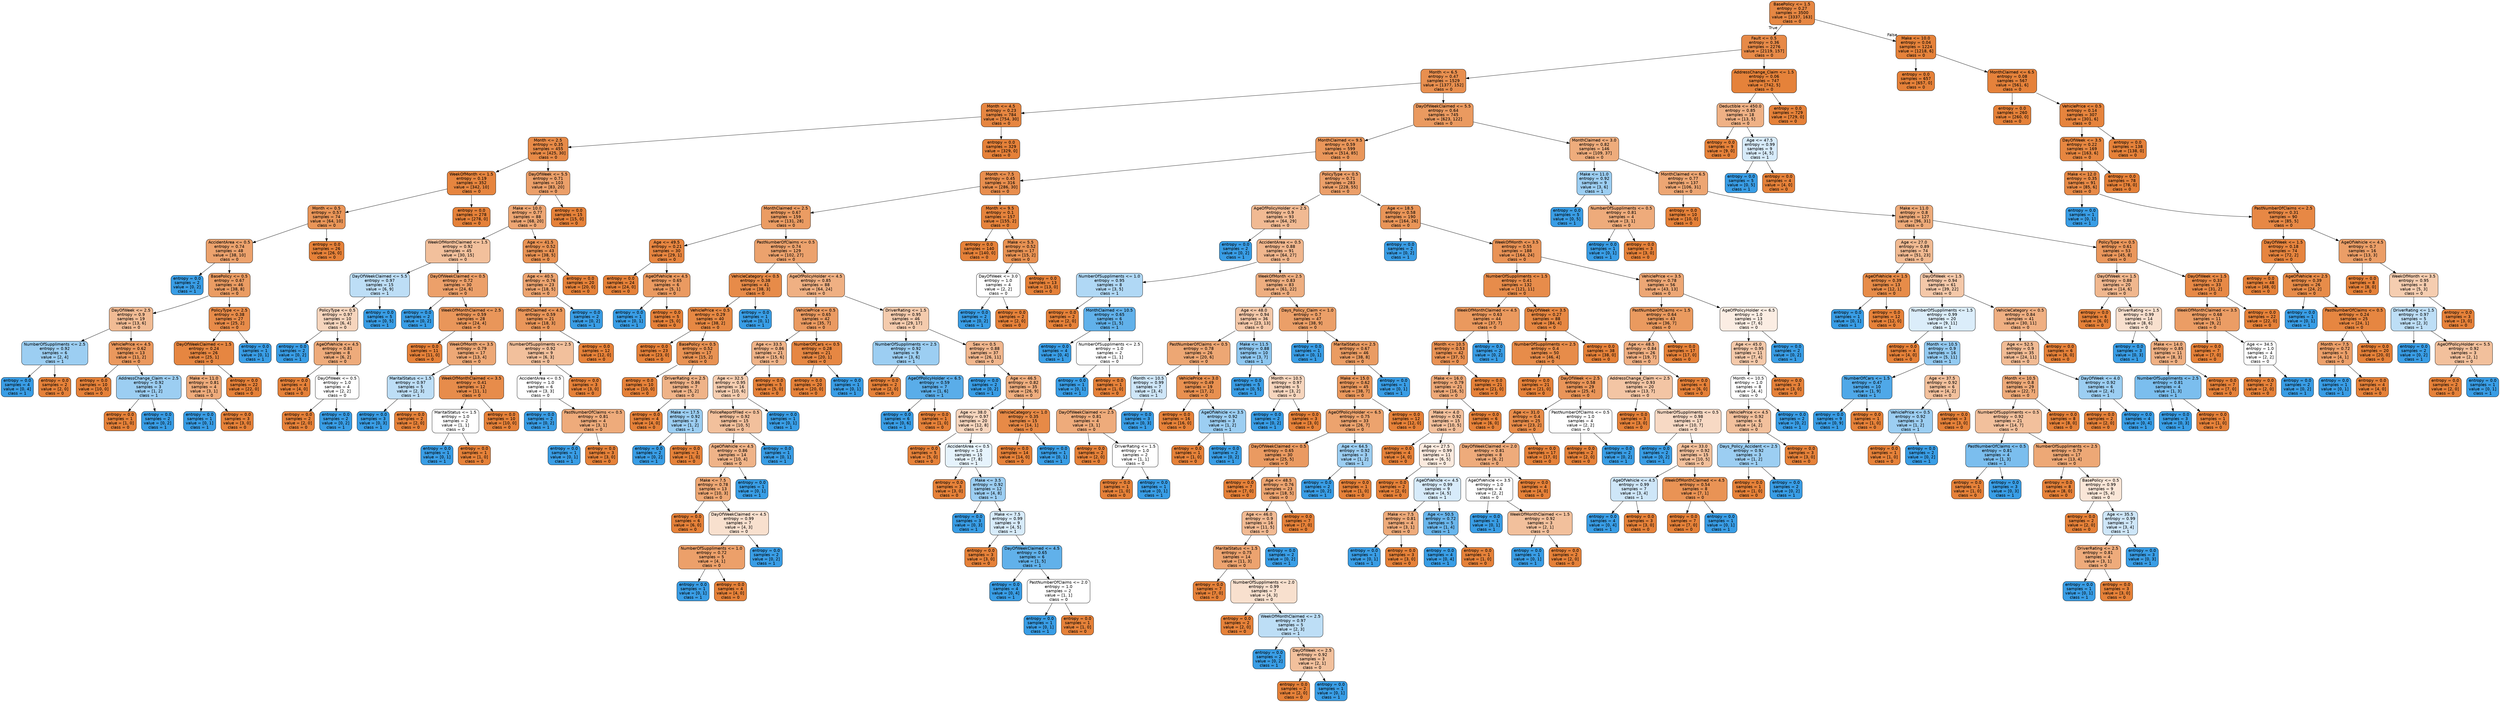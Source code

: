 digraph Tree {
node [shape=box, style="filled, rounded", color="black", fontname=helvetica] ;
edge [fontname=helvetica] ;
0 [label="BasePolicy <= 1.5\nentropy = 0.27\nsamples = 3500\nvalue = [3337, 163]\nclass = 0", fillcolor="#e68743"] ;
1 [label="Fault <= 0.5\nentropy = 0.36\nsamples = 2276\nvalue = [2119, 157]\nclass = 0", fillcolor="#e78a48"] ;
0 -> 1 [labeldistance=2.5, labelangle=45, headlabel="True"] ;
2 [label="Month <= 6.5\nentropy = 0.47\nsamples = 1529\nvalue = [1377, 152]\nclass = 0", fillcolor="#e88f4f"] ;
1 -> 2 ;
3 [label="Month <= 4.5\nentropy = 0.23\nsamples = 784\nvalue = [754, 30]\nclass = 0", fillcolor="#e68641"] ;
2 -> 3 ;
4 [label="Month <= 2.5\nentropy = 0.35\nsamples = 455\nvalue = [425, 30]\nclass = 0", fillcolor="#e78a47"] ;
3 -> 4 ;
5 [label="WeekOfMonth <= 1.5\nentropy = 0.19\nsamples = 352\nvalue = [342, 10]\nclass = 0", fillcolor="#e6853f"] ;
4 -> 5 ;
6 [label="Month <= 0.5\nentropy = 0.57\nsamples = 74\nvalue = [64, 10]\nclass = 0", fillcolor="#e99558"] ;
5 -> 6 ;
7 [label="AccidentArea <= 0.5\nentropy = 0.74\nsamples = 48\nvalue = [38, 10]\nclass = 0", fillcolor="#eca26d"] ;
6 -> 7 ;
8 [label="entropy = 0.0\nsamples = 2\nvalue = [0, 2]\nclass = 1", fillcolor="#399de5"] ;
7 -> 8 ;
9 [label="BasePolicy <= 0.5\nentropy = 0.67\nsamples = 46\nvalue = [38, 8]\nclass = 0", fillcolor="#ea9c63"] ;
7 -> 9 ;
10 [label="DayOfWeek <= 2.5\nentropy = 0.9\nsamples = 19\nvalue = [13, 6]\nclass = 0", fillcolor="#f1bb94"] ;
9 -> 10 ;
11 [label="NumberOfSuppliments <= 2.5\nentropy = 0.92\nsamples = 6\nvalue = [2, 4]\nclass = 1", fillcolor="#9ccef2"] ;
10 -> 11 ;
12 [label="entropy = 0.0\nsamples = 4\nvalue = [0, 4]\nclass = 1", fillcolor="#399de5"] ;
11 -> 12 ;
13 [label="entropy = 0.0\nsamples = 2\nvalue = [2, 0]\nclass = 0", fillcolor="#e58139"] ;
11 -> 13 ;
14 [label="VehiclePrice <= 4.5\nentropy = 0.62\nsamples = 13\nvalue = [11, 2]\nclass = 0", fillcolor="#ea985d"] ;
10 -> 14 ;
15 [label="entropy = 0.0\nsamples = 10\nvalue = [10, 0]\nclass = 0", fillcolor="#e58139"] ;
14 -> 15 ;
16 [label="AddressChange_Claim <= 2.5\nentropy = 0.92\nsamples = 3\nvalue = [1, 2]\nclass = 1", fillcolor="#9ccef2"] ;
14 -> 16 ;
17 [label="entropy = 0.0\nsamples = 1\nvalue = [1, 0]\nclass = 0", fillcolor="#e58139"] ;
16 -> 17 ;
18 [label="entropy = 0.0\nsamples = 2\nvalue = [0, 2]\nclass = 1", fillcolor="#399de5"] ;
16 -> 18 ;
19 [label="PolicyType <= 2.5\nentropy = 0.38\nsamples = 27\nvalue = [25, 2]\nclass = 0", fillcolor="#e78b49"] ;
9 -> 19 ;
20 [label="DayOfWeekClaimed <= 1.5\nentropy = 0.24\nsamples = 26\nvalue = [25, 1]\nclass = 0", fillcolor="#e68641"] ;
19 -> 20 ;
21 [label="Make <= 11.0\nentropy = 0.81\nsamples = 4\nvalue = [3, 1]\nclass = 0", fillcolor="#eeab7b"] ;
20 -> 21 ;
22 [label="entropy = 0.0\nsamples = 1\nvalue = [0, 1]\nclass = 1", fillcolor="#399de5"] ;
21 -> 22 ;
23 [label="entropy = 0.0\nsamples = 3\nvalue = [3, 0]\nclass = 0", fillcolor="#e58139"] ;
21 -> 23 ;
24 [label="entropy = 0.0\nsamples = 22\nvalue = [22, 0]\nclass = 0", fillcolor="#e58139"] ;
20 -> 24 ;
25 [label="entropy = 0.0\nsamples = 1\nvalue = [0, 1]\nclass = 1", fillcolor="#399de5"] ;
19 -> 25 ;
26 [label="entropy = 0.0\nsamples = 26\nvalue = [26, 0]\nclass = 0", fillcolor="#e58139"] ;
6 -> 26 ;
27 [label="entropy = 0.0\nsamples = 278\nvalue = [278, 0]\nclass = 0", fillcolor="#e58139"] ;
5 -> 27 ;
28 [label="DayOfWeek <= 5.5\nentropy = 0.71\nsamples = 103\nvalue = [83, 20]\nclass = 0", fillcolor="#eb9f69"] ;
4 -> 28 ;
29 [label="Make <= 10.0\nentropy = 0.77\nsamples = 88\nvalue = [68, 20]\nclass = 0", fillcolor="#eda673"] ;
28 -> 29 ;
30 [label="WeekOfMonthClaimed <= 1.5\nentropy = 0.92\nsamples = 45\nvalue = [30, 15]\nclass = 0", fillcolor="#f2c09c"] ;
29 -> 30 ;
31 [label="DayOfWeekClaimed <= 5.5\nentropy = 0.97\nsamples = 15\nvalue = [6, 9]\nclass = 1", fillcolor="#bddef6"] ;
30 -> 31 ;
32 [label="PolicyType <= 0.5\nentropy = 0.97\nsamples = 10\nvalue = [6, 4]\nclass = 0", fillcolor="#f6d5bd"] ;
31 -> 32 ;
33 [label="entropy = 0.0\nsamples = 2\nvalue = [0, 2]\nclass = 1", fillcolor="#399de5"] ;
32 -> 33 ;
34 [label="AgeOfVehicle <= 4.5\nentropy = 0.81\nsamples = 8\nvalue = [6, 2]\nclass = 0", fillcolor="#eeab7b"] ;
32 -> 34 ;
35 [label="entropy = 0.0\nsamples = 4\nvalue = [4, 0]\nclass = 0", fillcolor="#e58139"] ;
34 -> 35 ;
36 [label="DayOfWeek <= 0.5\nentropy = 1.0\nsamples = 4\nvalue = [2, 2]\nclass = 0", fillcolor="#ffffff"] ;
34 -> 36 ;
37 [label="entropy = 0.0\nsamples = 2\nvalue = [2, 0]\nclass = 0", fillcolor="#e58139"] ;
36 -> 37 ;
38 [label="entropy = 0.0\nsamples = 2\nvalue = [0, 2]\nclass = 1", fillcolor="#399de5"] ;
36 -> 38 ;
39 [label="entropy = 0.0\nsamples = 5\nvalue = [0, 5]\nclass = 1", fillcolor="#399de5"] ;
31 -> 39 ;
40 [label="DayOfWeekClaimed <= 0.5\nentropy = 0.72\nsamples = 30\nvalue = [24, 6]\nclass = 0", fillcolor="#eca06a"] ;
30 -> 40 ;
41 [label="entropy = 0.0\nsamples = 2\nvalue = [0, 2]\nclass = 1", fillcolor="#399de5"] ;
40 -> 41 ;
42 [label="WeekOfMonthClaimed <= 2.5\nentropy = 0.59\nsamples = 28\nvalue = [24, 4]\nclass = 0", fillcolor="#e9965a"] ;
40 -> 42 ;
43 [label="entropy = 0.0\nsamples = 11\nvalue = [11, 0]\nclass = 0", fillcolor="#e58139"] ;
42 -> 43 ;
44 [label="WeekOfMonth <= 3.5\nentropy = 0.79\nsamples = 17\nvalue = [13, 4]\nclass = 0", fillcolor="#eda876"] ;
42 -> 44 ;
45 [label="MaritalStatus <= 1.5\nentropy = 0.97\nsamples = 5\nvalue = [2, 3]\nclass = 1", fillcolor="#bddef6"] ;
44 -> 45 ;
46 [label="entropy = 0.0\nsamples = 3\nvalue = [0, 3]\nclass = 1", fillcolor="#399de5"] ;
45 -> 46 ;
47 [label="entropy = 0.0\nsamples = 2\nvalue = [2, 0]\nclass = 0", fillcolor="#e58139"] ;
45 -> 47 ;
48 [label="WeekOfMonthClaimed <= 3.5\nentropy = 0.41\nsamples = 12\nvalue = [11, 1]\nclass = 0", fillcolor="#e78c4b"] ;
44 -> 48 ;
49 [label="MaritalStatus <= 1.5\nentropy = 1.0\nsamples = 2\nvalue = [1, 1]\nclass = 0", fillcolor="#ffffff"] ;
48 -> 49 ;
50 [label="entropy = 0.0\nsamples = 1\nvalue = [0, 1]\nclass = 1", fillcolor="#399de5"] ;
49 -> 50 ;
51 [label="entropy = 0.0\nsamples = 1\nvalue = [1, 0]\nclass = 0", fillcolor="#e58139"] ;
49 -> 51 ;
52 [label="entropy = 0.0\nsamples = 10\nvalue = [10, 0]\nclass = 0", fillcolor="#e58139"] ;
48 -> 52 ;
53 [label="Age <= 41.5\nentropy = 0.52\nsamples = 43\nvalue = [38, 5]\nclass = 0", fillcolor="#e89253"] ;
29 -> 53 ;
54 [label="Age <= 40.5\nentropy = 0.76\nsamples = 23\nvalue = [18, 5]\nclass = 0", fillcolor="#eca470"] ;
53 -> 54 ;
55 [label="MonthClaimed <= 4.5\nentropy = 0.59\nsamples = 21\nvalue = [18, 3]\nclass = 0", fillcolor="#e9965a"] ;
54 -> 55 ;
56 [label="NumberOfSuppliments <= 2.5\nentropy = 0.92\nsamples = 9\nvalue = [6, 3]\nclass = 0", fillcolor="#f2c09c"] ;
55 -> 56 ;
57 [label="AccidentArea <= 0.5\nentropy = 1.0\nsamples = 6\nvalue = [3, 3]\nclass = 0", fillcolor="#ffffff"] ;
56 -> 57 ;
58 [label="entropy = 0.0\nsamples = 2\nvalue = [0, 2]\nclass = 1", fillcolor="#399de5"] ;
57 -> 58 ;
59 [label="PastNumberOfClaims <= 0.5\nentropy = 0.81\nsamples = 4\nvalue = [3, 1]\nclass = 0", fillcolor="#eeab7b"] ;
57 -> 59 ;
60 [label="entropy = 0.0\nsamples = 1\nvalue = [0, 1]\nclass = 1", fillcolor="#399de5"] ;
59 -> 60 ;
61 [label="entropy = 0.0\nsamples = 3\nvalue = [3, 0]\nclass = 0", fillcolor="#e58139"] ;
59 -> 61 ;
62 [label="entropy = 0.0\nsamples = 3\nvalue = [3, 0]\nclass = 0", fillcolor="#e58139"] ;
56 -> 62 ;
63 [label="entropy = 0.0\nsamples = 12\nvalue = [12, 0]\nclass = 0", fillcolor="#e58139"] ;
55 -> 63 ;
64 [label="entropy = 0.0\nsamples = 2\nvalue = [0, 2]\nclass = 1", fillcolor="#399de5"] ;
54 -> 64 ;
65 [label="entropy = 0.0\nsamples = 20\nvalue = [20, 0]\nclass = 0", fillcolor="#e58139"] ;
53 -> 65 ;
66 [label="entropy = 0.0\nsamples = 15\nvalue = [15, 0]\nclass = 0", fillcolor="#e58139"] ;
28 -> 66 ;
67 [label="entropy = 0.0\nsamples = 329\nvalue = [329, 0]\nclass = 0", fillcolor="#e58139"] ;
3 -> 67 ;
68 [label="DayOfWeekClaimed <= 5.5\nentropy = 0.64\nsamples = 745\nvalue = [623, 122]\nclass = 0", fillcolor="#ea9a60"] ;
2 -> 68 ;
69 [label="MonthClaimed <= 9.5\nentropy = 0.59\nsamples = 599\nvalue = [514, 85]\nclass = 0", fillcolor="#e9965a"] ;
68 -> 69 ;
70 [label="Month <= 7.5\nentropy = 0.45\nsamples = 316\nvalue = [286, 30]\nclass = 0", fillcolor="#e88e4e"] ;
69 -> 70 ;
71 [label="MonthClaimed <= 2.5\nentropy = 0.67\nsamples = 159\nvalue = [131, 28]\nclass = 0", fillcolor="#eb9c63"] ;
70 -> 71 ;
72 [label="Age <= 49.5\nentropy = 0.21\nsamples = 30\nvalue = [29, 1]\nclass = 0", fillcolor="#e68540"] ;
71 -> 72 ;
73 [label="entropy = 0.0\nsamples = 24\nvalue = [24, 0]\nclass = 0", fillcolor="#e58139"] ;
72 -> 73 ;
74 [label="AgeOfVehicle <= 4.5\nentropy = 0.65\nsamples = 6\nvalue = [5, 1]\nclass = 0", fillcolor="#ea9a61"] ;
72 -> 74 ;
75 [label="entropy = 0.0\nsamples = 1\nvalue = [0, 1]\nclass = 1", fillcolor="#399de5"] ;
74 -> 75 ;
76 [label="entropy = 0.0\nsamples = 5\nvalue = [5, 0]\nclass = 0", fillcolor="#e58139"] ;
74 -> 76 ;
77 [label="PastNumberOfClaims <= 0.5\nentropy = 0.74\nsamples = 129\nvalue = [102, 27]\nclass = 0", fillcolor="#eca26d"] ;
71 -> 77 ;
78 [label="VehicleCategory <= 0.5\nentropy = 0.38\nsamples = 41\nvalue = [38, 3]\nclass = 0", fillcolor="#e78b49"] ;
77 -> 78 ;
79 [label="VehiclePrice <= 0.5\nentropy = 0.29\nsamples = 40\nvalue = [38, 2]\nclass = 0", fillcolor="#e68843"] ;
78 -> 79 ;
80 [label="entropy = 0.0\nsamples = 23\nvalue = [23, 0]\nclass = 0", fillcolor="#e58139"] ;
79 -> 80 ;
81 [label="BasePolicy <= 0.5\nentropy = 0.52\nsamples = 17\nvalue = [15, 2]\nclass = 0", fillcolor="#e89253"] ;
79 -> 81 ;
82 [label="entropy = 0.0\nsamples = 10\nvalue = [10, 0]\nclass = 0", fillcolor="#e58139"] ;
81 -> 82 ;
83 [label="DriverRating <= 2.5\nentropy = 0.86\nsamples = 7\nvalue = [5, 2]\nclass = 0", fillcolor="#efb388"] ;
81 -> 83 ;
84 [label="entropy = 0.0\nsamples = 4\nvalue = [4, 0]\nclass = 0", fillcolor="#e58139"] ;
83 -> 84 ;
85 [label="Make <= 17.5\nentropy = 0.92\nsamples = 3\nvalue = [1, 2]\nclass = 1", fillcolor="#9ccef2"] ;
83 -> 85 ;
86 [label="entropy = 0.0\nsamples = 2\nvalue = [0, 2]\nclass = 1", fillcolor="#399de5"] ;
85 -> 86 ;
87 [label="entropy = 0.0\nsamples = 1\nvalue = [1, 0]\nclass = 0", fillcolor="#e58139"] ;
85 -> 87 ;
88 [label="entropy = 0.0\nsamples = 1\nvalue = [0, 1]\nclass = 1", fillcolor="#399de5"] ;
78 -> 88 ;
89 [label="AgeOfPolicyHolder <= 4.5\nentropy = 0.85\nsamples = 88\nvalue = [64, 24]\nclass = 0", fillcolor="#efb083"] ;
77 -> 89 ;
90 [label="VehiclePrice <= 0.5\nentropy = 0.65\nsamples = 42\nvalue = [35, 7]\nclass = 0", fillcolor="#ea9a61"] ;
89 -> 90 ;
91 [label="Age <= 33.5\nentropy = 0.86\nsamples = 21\nvalue = [15, 6]\nclass = 0", fillcolor="#efb388"] ;
90 -> 91 ;
92 [label="Age <= 32.5\nentropy = 0.95\nsamples = 16\nvalue = [10, 6]\nclass = 0", fillcolor="#f5cdb0"] ;
91 -> 92 ;
93 [label="PoliceReportFiled <= 0.5\nentropy = 0.92\nsamples = 15\nvalue = [10, 5]\nclass = 0", fillcolor="#f2c09c"] ;
92 -> 93 ;
94 [label="AgeOfVehicle <= 4.5\nentropy = 0.86\nsamples = 14\nvalue = [10, 4]\nclass = 0", fillcolor="#efb388"] ;
93 -> 94 ;
95 [label="Make <= 7.5\nentropy = 0.78\nsamples = 13\nvalue = [10, 3]\nclass = 0", fillcolor="#eda774"] ;
94 -> 95 ;
96 [label="entropy = 0.0\nsamples = 6\nvalue = [6, 0]\nclass = 0", fillcolor="#e58139"] ;
95 -> 96 ;
97 [label="DayOfWeekClaimed <= 4.5\nentropy = 0.99\nsamples = 7\nvalue = [4, 3]\nclass = 0", fillcolor="#f8e0ce"] ;
95 -> 97 ;
98 [label="NumberOfSuppliments <= 1.0\nentropy = 0.72\nsamples = 5\nvalue = [4, 1]\nclass = 0", fillcolor="#eca06a"] ;
97 -> 98 ;
99 [label="entropy = 0.0\nsamples = 1\nvalue = [0, 1]\nclass = 1", fillcolor="#399de5"] ;
98 -> 99 ;
100 [label="entropy = 0.0\nsamples = 4\nvalue = [4, 0]\nclass = 0", fillcolor="#e58139"] ;
98 -> 100 ;
101 [label="entropy = 0.0\nsamples = 2\nvalue = [0, 2]\nclass = 1", fillcolor="#399de5"] ;
97 -> 101 ;
102 [label="entropy = 0.0\nsamples = 1\nvalue = [0, 1]\nclass = 1", fillcolor="#399de5"] ;
94 -> 102 ;
103 [label="entropy = 0.0\nsamples = 1\nvalue = [0, 1]\nclass = 1", fillcolor="#399de5"] ;
93 -> 103 ;
104 [label="entropy = 0.0\nsamples = 1\nvalue = [0, 1]\nclass = 1", fillcolor="#399de5"] ;
92 -> 104 ;
105 [label="entropy = 0.0\nsamples = 5\nvalue = [5, 0]\nclass = 0", fillcolor="#e58139"] ;
91 -> 105 ;
106 [label="NumberOfCars <= 0.5\nentropy = 0.28\nsamples = 21\nvalue = [20, 1]\nclass = 0", fillcolor="#e68743"] ;
90 -> 106 ;
107 [label="entropy = 0.0\nsamples = 20\nvalue = [20, 0]\nclass = 0", fillcolor="#e58139"] ;
106 -> 107 ;
108 [label="entropy = 0.0\nsamples = 1\nvalue = [0, 1]\nclass = 1", fillcolor="#399de5"] ;
106 -> 108 ;
109 [label="DriverRating <= 1.5\nentropy = 0.95\nsamples = 46\nvalue = [29, 17]\nclass = 0", fillcolor="#f4cbad"] ;
89 -> 109 ;
110 [label="NumberOfSuppliments <= 2.5\nentropy = 0.92\nsamples = 9\nvalue = [3, 6]\nclass = 1", fillcolor="#9ccef2"] ;
109 -> 110 ;
111 [label="entropy = 0.0\nsamples = 2\nvalue = [2, 0]\nclass = 0", fillcolor="#e58139"] ;
110 -> 111 ;
112 [label="AgeOfPolicyHolder <= 6.5\nentropy = 0.59\nsamples = 7\nvalue = [1, 6]\nclass = 1", fillcolor="#5aade9"] ;
110 -> 112 ;
113 [label="entropy = 0.0\nsamples = 6\nvalue = [0, 6]\nclass = 1", fillcolor="#399de5"] ;
112 -> 113 ;
114 [label="entropy = 0.0\nsamples = 1\nvalue = [1, 0]\nclass = 0", fillcolor="#e58139"] ;
112 -> 114 ;
115 [label="Sex <= 0.5\nentropy = 0.88\nsamples = 37\nvalue = [26, 11]\nclass = 0", fillcolor="#f0b68d"] ;
109 -> 115 ;
116 [label="entropy = 0.0\nsamples = 2\nvalue = [0, 2]\nclass = 1", fillcolor="#399de5"] ;
115 -> 116 ;
117 [label="Age <= 46.5\nentropy = 0.82\nsamples = 35\nvalue = [26, 9]\nclass = 0", fillcolor="#eead7e"] ;
115 -> 117 ;
118 [label="Age <= 38.0\nentropy = 0.97\nsamples = 20\nvalue = [12, 8]\nclass = 0", fillcolor="#f6d5bd"] ;
117 -> 118 ;
119 [label="entropy = 0.0\nsamples = 5\nvalue = [5, 0]\nclass = 0", fillcolor="#e58139"] ;
118 -> 119 ;
120 [label="AccidentArea <= 0.5\nentropy = 1.0\nsamples = 15\nvalue = [7, 8]\nclass = 1", fillcolor="#e6f3fc"] ;
118 -> 120 ;
121 [label="entropy = 0.0\nsamples = 3\nvalue = [3, 0]\nclass = 0", fillcolor="#e58139"] ;
120 -> 121 ;
122 [label="Make <= 3.5\nentropy = 0.92\nsamples = 12\nvalue = [4, 8]\nclass = 1", fillcolor="#9ccef2"] ;
120 -> 122 ;
123 [label="entropy = 0.0\nsamples = 3\nvalue = [0, 3]\nclass = 1", fillcolor="#399de5"] ;
122 -> 123 ;
124 [label="Make <= 7.5\nentropy = 0.99\nsamples = 9\nvalue = [4, 5]\nclass = 1", fillcolor="#d7ebfa"] ;
122 -> 124 ;
125 [label="entropy = 0.0\nsamples = 3\nvalue = [3, 0]\nclass = 0", fillcolor="#e58139"] ;
124 -> 125 ;
126 [label="DayOfWeekClaimed <= 4.5\nentropy = 0.65\nsamples = 6\nvalue = [1, 5]\nclass = 1", fillcolor="#61b1ea"] ;
124 -> 126 ;
127 [label="entropy = 0.0\nsamples = 4\nvalue = [0, 4]\nclass = 1", fillcolor="#399de5"] ;
126 -> 127 ;
128 [label="PastNumberOfClaims <= 2.0\nentropy = 1.0\nsamples = 2\nvalue = [1, 1]\nclass = 0", fillcolor="#ffffff"] ;
126 -> 128 ;
129 [label="entropy = 0.0\nsamples = 1\nvalue = [0, 1]\nclass = 1", fillcolor="#399de5"] ;
128 -> 129 ;
130 [label="entropy = 0.0\nsamples = 1\nvalue = [1, 0]\nclass = 0", fillcolor="#e58139"] ;
128 -> 130 ;
131 [label="VehicleCategory <= 1.0\nentropy = 0.35\nsamples = 15\nvalue = [14, 1]\nclass = 0", fillcolor="#e78a47"] ;
117 -> 131 ;
132 [label="entropy = 0.0\nsamples = 14\nvalue = [14, 0]\nclass = 0", fillcolor="#e58139"] ;
131 -> 132 ;
133 [label="entropy = 0.0\nsamples = 1\nvalue = [0, 1]\nclass = 1", fillcolor="#399de5"] ;
131 -> 133 ;
134 [label="Month <= 9.5\nentropy = 0.1\nsamples = 157\nvalue = [155, 2]\nclass = 0", fillcolor="#e5833c"] ;
70 -> 134 ;
135 [label="entropy = 0.0\nsamples = 140\nvalue = [140, 0]\nclass = 0", fillcolor="#e58139"] ;
134 -> 135 ;
136 [label="Make <= 5.5\nentropy = 0.52\nsamples = 17\nvalue = [15, 2]\nclass = 0", fillcolor="#e89253"] ;
134 -> 136 ;
137 [label="DayOfWeek <= 3.0\nentropy = 1.0\nsamples = 4\nvalue = [2, 2]\nclass = 0", fillcolor="#ffffff"] ;
136 -> 137 ;
138 [label="entropy = 0.0\nsamples = 2\nvalue = [0, 2]\nclass = 1", fillcolor="#399de5"] ;
137 -> 138 ;
139 [label="entropy = 0.0\nsamples = 2\nvalue = [2, 0]\nclass = 0", fillcolor="#e58139"] ;
137 -> 139 ;
140 [label="entropy = 0.0\nsamples = 13\nvalue = [13, 0]\nclass = 0", fillcolor="#e58139"] ;
136 -> 140 ;
141 [label="PolicyType <= 0.5\nentropy = 0.71\nsamples = 283\nvalue = [228, 55]\nclass = 0", fillcolor="#eb9f69"] ;
69 -> 141 ;
142 [label="AgeOfPolicyHolder <= 2.5\nentropy = 0.9\nsamples = 93\nvalue = [64, 29]\nclass = 0", fillcolor="#f1ba93"] ;
141 -> 142 ;
143 [label="entropy = 0.0\nsamples = 2\nvalue = [0, 2]\nclass = 1", fillcolor="#399de5"] ;
142 -> 143 ;
144 [label="AccidentArea <= 0.5\nentropy = 0.88\nsamples = 91\nvalue = [64, 27]\nclass = 0", fillcolor="#f0b68d"] ;
142 -> 144 ;
145 [label="NumberOfSuppliments <= 1.0\nentropy = 0.95\nsamples = 8\nvalue = [3, 5]\nclass = 1", fillcolor="#b0d8f5"] ;
144 -> 145 ;
146 [label="entropy = 0.0\nsamples = 2\nvalue = [2, 0]\nclass = 0", fillcolor="#e58139"] ;
145 -> 146 ;
147 [label="MonthClaimed <= 10.5\nentropy = 0.65\nsamples = 6\nvalue = [1, 5]\nclass = 1", fillcolor="#61b1ea"] ;
145 -> 147 ;
148 [label="entropy = 0.0\nsamples = 4\nvalue = [0, 4]\nclass = 1", fillcolor="#399de5"] ;
147 -> 148 ;
149 [label="NumberOfSuppliments <= 2.5\nentropy = 1.0\nsamples = 2\nvalue = [1, 1]\nclass = 0", fillcolor="#ffffff"] ;
147 -> 149 ;
150 [label="entropy = 0.0\nsamples = 1\nvalue = [0, 1]\nclass = 1", fillcolor="#399de5"] ;
149 -> 150 ;
151 [label="entropy = 0.0\nsamples = 1\nvalue = [1, 0]\nclass = 0", fillcolor="#e58139"] ;
149 -> 151 ;
152 [label="WeekOfMonth <= 2.5\nentropy = 0.83\nsamples = 83\nvalue = [61, 22]\nclass = 0", fillcolor="#eeae80"] ;
144 -> 152 ;
153 [label="Age <= 48.0\nentropy = 0.94\nsamples = 36\nvalue = [23, 13]\nclass = 0", fillcolor="#f4c8a9"] ;
152 -> 153 ;
154 [label="PastNumberOfClaims <= 0.5\nentropy = 0.78\nsamples = 26\nvalue = [20, 6]\nclass = 0", fillcolor="#eda774"] ;
153 -> 154 ;
155 [label="Month <= 10.5\nentropy = 0.99\nsamples = 7\nvalue = [3, 4]\nclass = 1", fillcolor="#cee6f8"] ;
154 -> 155 ;
156 [label="DayOfWeekClaimed <= 2.5\nentropy = 0.81\nsamples = 4\nvalue = [3, 1]\nclass = 0", fillcolor="#eeab7b"] ;
155 -> 156 ;
157 [label="entropy = 0.0\nsamples = 2\nvalue = [2, 0]\nclass = 0", fillcolor="#e58139"] ;
156 -> 157 ;
158 [label="DriverRating <= 1.5\nentropy = 1.0\nsamples = 2\nvalue = [1, 1]\nclass = 0", fillcolor="#ffffff"] ;
156 -> 158 ;
159 [label="entropy = 0.0\nsamples = 1\nvalue = [1, 0]\nclass = 0", fillcolor="#e58139"] ;
158 -> 159 ;
160 [label="entropy = 0.0\nsamples = 1\nvalue = [0, 1]\nclass = 1", fillcolor="#399de5"] ;
158 -> 160 ;
161 [label="entropy = 0.0\nsamples = 3\nvalue = [0, 3]\nclass = 1", fillcolor="#399de5"] ;
155 -> 161 ;
162 [label="VehiclePrice <= 3.0\nentropy = 0.49\nsamples = 19\nvalue = [17, 2]\nclass = 0", fillcolor="#e89050"] ;
154 -> 162 ;
163 [label="entropy = 0.0\nsamples = 16\nvalue = [16, 0]\nclass = 0", fillcolor="#e58139"] ;
162 -> 163 ;
164 [label="AgeOfVehicle <= 3.5\nentropy = 0.92\nsamples = 3\nvalue = [1, 2]\nclass = 1", fillcolor="#9ccef2"] ;
162 -> 164 ;
165 [label="entropy = 0.0\nsamples = 1\nvalue = [1, 0]\nclass = 0", fillcolor="#e58139"] ;
164 -> 165 ;
166 [label="entropy = 0.0\nsamples = 2\nvalue = [0, 2]\nclass = 1", fillcolor="#399de5"] ;
164 -> 166 ;
167 [label="Make <= 11.5\nentropy = 0.88\nsamples = 10\nvalue = [3, 7]\nclass = 1", fillcolor="#8ec7f0"] ;
153 -> 167 ;
168 [label="entropy = 0.0\nsamples = 5\nvalue = [0, 5]\nclass = 1", fillcolor="#399de5"] ;
167 -> 168 ;
169 [label="Month <= 10.5\nentropy = 0.97\nsamples = 5\nvalue = [3, 2]\nclass = 0", fillcolor="#f6d5bd"] ;
167 -> 169 ;
170 [label="entropy = 0.0\nsamples = 2\nvalue = [0, 2]\nclass = 1", fillcolor="#399de5"] ;
169 -> 170 ;
171 [label="entropy = 0.0\nsamples = 3\nvalue = [3, 0]\nclass = 0", fillcolor="#e58139"] ;
169 -> 171 ;
172 [label="Days_Policy_Claim <= 1.0\nentropy = 0.7\nsamples = 47\nvalue = [38, 9]\nclass = 0", fillcolor="#eb9f68"] ;
152 -> 172 ;
173 [label="entropy = 0.0\nsamples = 1\nvalue = [0, 1]\nclass = 1", fillcolor="#399de5"] ;
172 -> 173 ;
174 [label="MaritalStatus <= 2.5\nentropy = 0.67\nsamples = 46\nvalue = [38, 8]\nclass = 0", fillcolor="#ea9c63"] ;
172 -> 174 ;
175 [label="Make <= 15.0\nentropy = 0.62\nsamples = 45\nvalue = [38, 7]\nclass = 0", fillcolor="#ea985d"] ;
174 -> 175 ;
176 [label="AgeOfPolicyHolder <= 6.5\nentropy = 0.75\nsamples = 33\nvalue = [26, 7]\nclass = 0", fillcolor="#eca36e"] ;
175 -> 176 ;
177 [label="DayOfWeekClaimed <= 0.5\nentropy = 0.65\nsamples = 30\nvalue = [25, 5]\nclass = 0", fillcolor="#ea9a61"] ;
176 -> 177 ;
178 [label="entropy = 0.0\nsamples = 7\nvalue = [7, 0]\nclass = 0", fillcolor="#e58139"] ;
177 -> 178 ;
179 [label="Age <= 48.5\nentropy = 0.76\nsamples = 23\nvalue = [18, 5]\nclass = 0", fillcolor="#eca470"] ;
177 -> 179 ;
180 [label="Age <= 46.0\nentropy = 0.9\nsamples = 16\nvalue = [11, 5]\nclass = 0", fillcolor="#f1ba93"] ;
179 -> 180 ;
181 [label="MaritalStatus <= 1.5\nentropy = 0.75\nsamples = 14\nvalue = [11, 3]\nclass = 0", fillcolor="#eca36f"] ;
180 -> 181 ;
182 [label="entropy = 0.0\nsamples = 7\nvalue = [7, 0]\nclass = 0", fillcolor="#e58139"] ;
181 -> 182 ;
183 [label="NumberOfSuppliments <= 2.0\nentropy = 0.99\nsamples = 7\nvalue = [4, 3]\nclass = 0", fillcolor="#f8e0ce"] ;
181 -> 183 ;
184 [label="entropy = 0.0\nsamples = 2\nvalue = [2, 0]\nclass = 0", fillcolor="#e58139"] ;
183 -> 184 ;
185 [label="WeekOfMonthClaimed <= 2.5\nentropy = 0.97\nsamples = 5\nvalue = [2, 3]\nclass = 1", fillcolor="#bddef6"] ;
183 -> 185 ;
186 [label="entropy = 0.0\nsamples = 2\nvalue = [0, 2]\nclass = 1", fillcolor="#399de5"] ;
185 -> 186 ;
187 [label="DayOfWeek <= 2.5\nentropy = 0.92\nsamples = 3\nvalue = [2, 1]\nclass = 0", fillcolor="#f2c09c"] ;
185 -> 187 ;
188 [label="entropy = 0.0\nsamples = 2\nvalue = [2, 0]\nclass = 0", fillcolor="#e58139"] ;
187 -> 188 ;
189 [label="entropy = 0.0\nsamples = 1\nvalue = [0, 1]\nclass = 1", fillcolor="#399de5"] ;
187 -> 189 ;
190 [label="entropy = 0.0\nsamples = 2\nvalue = [0, 2]\nclass = 1", fillcolor="#399de5"] ;
180 -> 190 ;
191 [label="entropy = 0.0\nsamples = 7\nvalue = [7, 0]\nclass = 0", fillcolor="#e58139"] ;
179 -> 191 ;
192 [label="Age <= 64.5\nentropy = 0.92\nsamples = 3\nvalue = [1, 2]\nclass = 1", fillcolor="#9ccef2"] ;
176 -> 192 ;
193 [label="entropy = 0.0\nsamples = 2\nvalue = [0, 2]\nclass = 1", fillcolor="#399de5"] ;
192 -> 193 ;
194 [label="entropy = 0.0\nsamples = 1\nvalue = [1, 0]\nclass = 0", fillcolor="#e58139"] ;
192 -> 194 ;
195 [label="entropy = 0.0\nsamples = 12\nvalue = [12, 0]\nclass = 0", fillcolor="#e58139"] ;
175 -> 195 ;
196 [label="entropy = 0.0\nsamples = 1\nvalue = [0, 1]\nclass = 1", fillcolor="#399de5"] ;
174 -> 196 ;
197 [label="Age <= 18.5\nentropy = 0.58\nsamples = 190\nvalue = [164, 26]\nclass = 0", fillcolor="#e99558"] ;
141 -> 197 ;
198 [label="entropy = 0.0\nsamples = 2\nvalue = [0, 2]\nclass = 1", fillcolor="#399de5"] ;
197 -> 198 ;
199 [label="WeekOfMonth <= 3.5\nentropy = 0.55\nsamples = 188\nvalue = [164, 24]\nclass = 0", fillcolor="#e99356"] ;
197 -> 199 ;
200 [label="NumberOfSuppliments <= 1.5\nentropy = 0.41\nsamples = 132\nvalue = [121, 11]\nclass = 0", fillcolor="#e78c4b"] ;
199 -> 200 ;
201 [label="WeekOfMonthClaimed <= 4.5\nentropy = 0.63\nsamples = 44\nvalue = [37, 7]\nclass = 0", fillcolor="#ea995e"] ;
200 -> 201 ;
202 [label="Month <= 10.5\nentropy = 0.53\nsamples = 42\nvalue = [37, 5]\nclass = 0", fillcolor="#e99254"] ;
201 -> 202 ;
203 [label="Make <= 16.0\nentropy = 0.79\nsamples = 21\nvalue = [16, 5]\nclass = 0", fillcolor="#eda877"] ;
202 -> 203 ;
204 [label="Make <= 4.0\nentropy = 0.92\nsamples = 15\nvalue = [10, 5]\nclass = 0", fillcolor="#f2c09c"] ;
203 -> 204 ;
205 [label="entropy = 0.0\nsamples = 4\nvalue = [4, 0]\nclass = 0", fillcolor="#e58139"] ;
204 -> 205 ;
206 [label="Age <= 27.5\nentropy = 0.99\nsamples = 11\nvalue = [6, 5]\nclass = 0", fillcolor="#fbeade"] ;
204 -> 206 ;
207 [label="entropy = 0.0\nsamples = 2\nvalue = [2, 0]\nclass = 0", fillcolor="#e58139"] ;
206 -> 207 ;
208 [label="AgeOfVehicle <= 4.5\nentropy = 0.99\nsamples = 9\nvalue = [4, 5]\nclass = 1", fillcolor="#d7ebfa"] ;
206 -> 208 ;
209 [label="Make <= 7.5\nentropy = 0.81\nsamples = 4\nvalue = [3, 1]\nclass = 0", fillcolor="#eeab7b"] ;
208 -> 209 ;
210 [label="entropy = 0.0\nsamples = 1\nvalue = [0, 1]\nclass = 1", fillcolor="#399de5"] ;
209 -> 210 ;
211 [label="entropy = 0.0\nsamples = 3\nvalue = [3, 0]\nclass = 0", fillcolor="#e58139"] ;
209 -> 211 ;
212 [label="Age <= 50.5\nentropy = 0.72\nsamples = 5\nvalue = [1, 4]\nclass = 1", fillcolor="#6ab6ec"] ;
208 -> 212 ;
213 [label="entropy = 0.0\nsamples = 4\nvalue = [0, 4]\nclass = 1", fillcolor="#399de5"] ;
212 -> 213 ;
214 [label="entropy = 0.0\nsamples = 1\nvalue = [1, 0]\nclass = 0", fillcolor="#e58139"] ;
212 -> 214 ;
215 [label="entropy = 0.0\nsamples = 6\nvalue = [6, 0]\nclass = 0", fillcolor="#e58139"] ;
203 -> 215 ;
216 [label="entropy = 0.0\nsamples = 21\nvalue = [21, 0]\nclass = 0", fillcolor="#e58139"] ;
202 -> 216 ;
217 [label="entropy = 0.0\nsamples = 2\nvalue = [0, 2]\nclass = 1", fillcolor="#399de5"] ;
201 -> 217 ;
218 [label="DayOfWeek <= 3.5\nentropy = 0.27\nsamples = 88\nvalue = [84, 4]\nclass = 0", fillcolor="#e68742"] ;
200 -> 218 ;
219 [label="NumberOfSuppliments <= 2.5\nentropy = 0.4\nsamples = 50\nvalue = [46, 4]\nclass = 0", fillcolor="#e78c4a"] ;
218 -> 219 ;
220 [label="entropy = 0.0\nsamples = 21\nvalue = [21, 0]\nclass = 0", fillcolor="#e58139"] ;
219 -> 220 ;
221 [label="DayOfWeek <= 2.5\nentropy = 0.58\nsamples = 29\nvalue = [25, 4]\nclass = 0", fillcolor="#e99559"] ;
219 -> 221 ;
222 [label="Age <= 31.0\nentropy = 0.4\nsamples = 25\nvalue = [23, 2]\nclass = 0", fillcolor="#e78c4a"] ;
221 -> 222 ;
223 [label="DayOfWeekClaimed <= 2.0\nentropy = 0.81\nsamples = 8\nvalue = [6, 2]\nclass = 0", fillcolor="#eeab7b"] ;
222 -> 223 ;
224 [label="AgeOfVehicle <= 3.5\nentropy = 1.0\nsamples = 4\nvalue = [2, 2]\nclass = 0", fillcolor="#ffffff"] ;
223 -> 224 ;
225 [label="entropy = 0.0\nsamples = 1\nvalue = [0, 1]\nclass = 1", fillcolor="#399de5"] ;
224 -> 225 ;
226 [label="WeekOfMonthClaimed <= 1.5\nentropy = 0.92\nsamples = 3\nvalue = [2, 1]\nclass = 0", fillcolor="#f2c09c"] ;
224 -> 226 ;
227 [label="entropy = 0.0\nsamples = 1\nvalue = [0, 1]\nclass = 1", fillcolor="#399de5"] ;
226 -> 227 ;
228 [label="entropy = 0.0\nsamples = 2\nvalue = [2, 0]\nclass = 0", fillcolor="#e58139"] ;
226 -> 228 ;
229 [label="entropy = 0.0\nsamples = 4\nvalue = [4, 0]\nclass = 0", fillcolor="#e58139"] ;
223 -> 229 ;
230 [label="entropy = 0.0\nsamples = 17\nvalue = [17, 0]\nclass = 0", fillcolor="#e58139"] ;
222 -> 230 ;
231 [label="PastNumberOfClaims <= 0.5\nentropy = 1.0\nsamples = 4\nvalue = [2, 2]\nclass = 0", fillcolor="#ffffff"] ;
221 -> 231 ;
232 [label="entropy = 0.0\nsamples = 2\nvalue = [2, 0]\nclass = 0", fillcolor="#e58139"] ;
231 -> 232 ;
233 [label="entropy = 0.0\nsamples = 2\nvalue = [0, 2]\nclass = 1", fillcolor="#399de5"] ;
231 -> 233 ;
234 [label="entropy = 0.0\nsamples = 38\nvalue = [38, 0]\nclass = 0", fillcolor="#e58139"] ;
218 -> 234 ;
235 [label="VehiclePrice <= 3.5\nentropy = 0.78\nsamples = 56\nvalue = [43, 13]\nclass = 0", fillcolor="#eda775"] ;
199 -> 235 ;
236 [label="PastNumberOfClaims <= 1.5\nentropy = 0.64\nsamples = 43\nvalue = [36, 7]\nclass = 0", fillcolor="#ea9a5f"] ;
235 -> 236 ;
237 [label="Age <= 48.5\nentropy = 0.84\nsamples = 26\nvalue = [19, 7]\nclass = 0", fillcolor="#efaf82"] ;
236 -> 237 ;
238 [label="AddressChange_Claim <= 2.5\nentropy = 0.93\nsamples = 20\nvalue = [13, 7]\nclass = 0", fillcolor="#f3c5a4"] ;
237 -> 238 ;
239 [label="entropy = 0.0\nsamples = 3\nvalue = [3, 0]\nclass = 0", fillcolor="#e58139"] ;
238 -> 239 ;
240 [label="NumberOfSuppliments <= 0.5\nentropy = 0.98\nsamples = 17\nvalue = [10, 7]\nclass = 0", fillcolor="#f7d9c4"] ;
238 -> 240 ;
241 [label="entropy = 0.0\nsamples = 2\nvalue = [0, 2]\nclass = 1", fillcolor="#399de5"] ;
240 -> 241 ;
242 [label="Age <= 33.0\nentropy = 0.92\nsamples = 15\nvalue = [10, 5]\nclass = 0", fillcolor="#f2c09c"] ;
240 -> 242 ;
243 [label="AgeOfVehicle <= 4.5\nentropy = 0.99\nsamples = 7\nvalue = [3, 4]\nclass = 1", fillcolor="#cee6f8"] ;
242 -> 243 ;
244 [label="entropy = 0.0\nsamples = 4\nvalue = [0, 4]\nclass = 1", fillcolor="#399de5"] ;
243 -> 244 ;
245 [label="entropy = 0.0\nsamples = 3\nvalue = [3, 0]\nclass = 0", fillcolor="#e58139"] ;
243 -> 245 ;
246 [label="WeekOfMonthClaimed <= 4.5\nentropy = 0.54\nsamples = 8\nvalue = [7, 1]\nclass = 0", fillcolor="#e99355"] ;
242 -> 246 ;
247 [label="entropy = 0.0\nsamples = 7\nvalue = [7, 0]\nclass = 0", fillcolor="#e58139"] ;
246 -> 247 ;
248 [label="entropy = 0.0\nsamples = 1\nvalue = [0, 1]\nclass = 1", fillcolor="#399de5"] ;
246 -> 248 ;
249 [label="entropy = 0.0\nsamples = 6\nvalue = [6, 0]\nclass = 0", fillcolor="#e58139"] ;
237 -> 249 ;
250 [label="entropy = 0.0\nsamples = 17\nvalue = [17, 0]\nclass = 0", fillcolor="#e58139"] ;
236 -> 250 ;
251 [label="AgeOfPolicyHolder <= 6.5\nentropy = 1.0\nsamples = 13\nvalue = [7, 6]\nclass = 0", fillcolor="#fbede3"] ;
235 -> 251 ;
252 [label="Age <= 45.0\nentropy = 0.95\nsamples = 11\nvalue = [7, 4]\nclass = 0", fillcolor="#f4c9aa"] ;
251 -> 252 ;
253 [label="Month <= 10.5\nentropy = 1.0\nsamples = 8\nvalue = [4, 4]\nclass = 0", fillcolor="#ffffff"] ;
252 -> 253 ;
254 [label="VehiclePrice <= 4.5\nentropy = 0.92\nsamples = 6\nvalue = [4, 2]\nclass = 0", fillcolor="#f2c09c"] ;
253 -> 254 ;
255 [label="Days_Policy_Accident <= 2.5\nentropy = 0.92\nsamples = 3\nvalue = [1, 2]\nclass = 1", fillcolor="#9ccef2"] ;
254 -> 255 ;
256 [label="entropy = 0.0\nsamples = 1\nvalue = [1, 0]\nclass = 0", fillcolor="#e58139"] ;
255 -> 256 ;
257 [label="entropy = 0.0\nsamples = 2\nvalue = [0, 2]\nclass = 1", fillcolor="#399de5"] ;
255 -> 257 ;
258 [label="entropy = 0.0\nsamples = 3\nvalue = [3, 0]\nclass = 0", fillcolor="#e58139"] ;
254 -> 258 ;
259 [label="entropy = 0.0\nsamples = 2\nvalue = [0, 2]\nclass = 1", fillcolor="#399de5"] ;
253 -> 259 ;
260 [label="entropy = 0.0\nsamples = 3\nvalue = [3, 0]\nclass = 0", fillcolor="#e58139"] ;
252 -> 260 ;
261 [label="entropy = 0.0\nsamples = 2\nvalue = [0, 2]\nclass = 1", fillcolor="#399de5"] ;
251 -> 261 ;
262 [label="MonthClaimed <= 3.0\nentropy = 0.82\nsamples = 146\nvalue = [109, 37]\nclass = 0", fillcolor="#eeac7c"] ;
68 -> 262 ;
263 [label="Make <= 11.0\nentropy = 0.92\nsamples = 9\nvalue = [3, 6]\nclass = 1", fillcolor="#9ccef2"] ;
262 -> 263 ;
264 [label="entropy = 0.0\nsamples = 5\nvalue = [0, 5]\nclass = 1", fillcolor="#399de5"] ;
263 -> 264 ;
265 [label="NumberOfSuppliments <= 0.5\nentropy = 0.81\nsamples = 4\nvalue = [3, 1]\nclass = 0", fillcolor="#eeab7b"] ;
263 -> 265 ;
266 [label="entropy = 0.0\nsamples = 1\nvalue = [0, 1]\nclass = 1", fillcolor="#399de5"] ;
265 -> 266 ;
267 [label="entropy = 0.0\nsamples = 3\nvalue = [3, 0]\nclass = 0", fillcolor="#e58139"] ;
265 -> 267 ;
268 [label="MonthClaimed <= 6.5\nentropy = 0.77\nsamples = 137\nvalue = [106, 31]\nclass = 0", fillcolor="#eda673"] ;
262 -> 268 ;
269 [label="entropy = 0.0\nsamples = 10\nvalue = [10, 0]\nclass = 0", fillcolor="#e58139"] ;
268 -> 269 ;
270 [label="Make <= 11.0\nentropy = 0.8\nsamples = 127\nvalue = [96, 31]\nclass = 0", fillcolor="#edaa79"] ;
268 -> 270 ;
271 [label="Age <= 27.0\nentropy = 0.89\nsamples = 74\nvalue = [51, 23]\nclass = 0", fillcolor="#f1ba92"] ;
270 -> 271 ;
272 [label="AgeOfVehicle <= 1.5\nentropy = 0.39\nsamples = 13\nvalue = [12, 1]\nclass = 0", fillcolor="#e78c49"] ;
271 -> 272 ;
273 [label="entropy = 0.0\nsamples = 1\nvalue = [0, 1]\nclass = 1", fillcolor="#399de5"] ;
272 -> 273 ;
274 [label="entropy = 0.0\nsamples = 12\nvalue = [12, 0]\nclass = 0", fillcolor="#e58139"] ;
272 -> 274 ;
275 [label="DayOfWeek <= 1.5\nentropy = 0.94\nsamples = 61\nvalue = [39, 22]\nclass = 0", fillcolor="#f4c8a9"] ;
271 -> 275 ;
276 [label="NumberOfSuppliments <= 1.5\nentropy = 0.99\nsamples = 20\nvalue = [9, 11]\nclass = 1", fillcolor="#dbedfa"] ;
275 -> 276 ;
277 [label="entropy = 0.0\nsamples = 4\nvalue = [4, 0]\nclass = 0", fillcolor="#e58139"] ;
276 -> 277 ;
278 [label="Month <= 10.5\nentropy = 0.9\nsamples = 16\nvalue = [5, 11]\nclass = 1", fillcolor="#93caf1"] ;
276 -> 278 ;
279 [label="NumberOfCars <= 1.5\nentropy = 0.47\nsamples = 10\nvalue = [1, 9]\nclass = 1", fillcolor="#4fa8e8"] ;
278 -> 279 ;
280 [label="entropy = 0.0\nsamples = 9\nvalue = [0, 9]\nclass = 1", fillcolor="#399de5"] ;
279 -> 280 ;
281 [label="entropy = 0.0\nsamples = 1\nvalue = [1, 0]\nclass = 0", fillcolor="#e58139"] ;
279 -> 281 ;
282 [label="Age <= 37.5\nentropy = 0.92\nsamples = 6\nvalue = [4, 2]\nclass = 0", fillcolor="#f2c09c"] ;
278 -> 282 ;
283 [label="VehiclePrice <= 0.5\nentropy = 0.92\nsamples = 3\nvalue = [1, 2]\nclass = 1", fillcolor="#9ccef2"] ;
282 -> 283 ;
284 [label="entropy = 0.0\nsamples = 1\nvalue = [1, 0]\nclass = 0", fillcolor="#e58139"] ;
283 -> 284 ;
285 [label="entropy = 0.0\nsamples = 2\nvalue = [0, 2]\nclass = 1", fillcolor="#399de5"] ;
283 -> 285 ;
286 [label="entropy = 0.0\nsamples = 3\nvalue = [3, 0]\nclass = 0", fillcolor="#e58139"] ;
282 -> 286 ;
287 [label="VehicleCategory <= 0.5\nentropy = 0.84\nsamples = 41\nvalue = [30, 11]\nclass = 0", fillcolor="#efaf82"] ;
275 -> 287 ;
288 [label="Age <= 52.5\nentropy = 0.9\nsamples = 35\nvalue = [24, 11]\nclass = 0", fillcolor="#f1bb94"] ;
287 -> 288 ;
289 [label="Month <= 10.5\nentropy = 0.8\nsamples = 29\nvalue = [22, 7]\nclass = 0", fillcolor="#eda978"] ;
288 -> 289 ;
290 [label="NumberOfSuppliments <= 0.5\nentropy = 0.92\nsamples = 21\nvalue = [14, 7]\nclass = 0", fillcolor="#f2c09c"] ;
289 -> 290 ;
291 [label="PastNumberOfClaims <= 0.5\nentropy = 0.81\nsamples = 4\nvalue = [1, 3]\nclass = 1", fillcolor="#7bbeee"] ;
290 -> 291 ;
292 [label="entropy = 0.0\nsamples = 1\nvalue = [1, 0]\nclass = 0", fillcolor="#e58139"] ;
291 -> 292 ;
293 [label="entropy = 0.0\nsamples = 3\nvalue = [0, 3]\nclass = 1", fillcolor="#399de5"] ;
291 -> 293 ;
294 [label="NumberOfSuppliments <= 2.5\nentropy = 0.79\nsamples = 17\nvalue = [13, 4]\nclass = 0", fillcolor="#eda876"] ;
290 -> 294 ;
295 [label="entropy = 0.0\nsamples = 8\nvalue = [8, 0]\nclass = 0", fillcolor="#e58139"] ;
294 -> 295 ;
296 [label="BasePolicy <= 0.5\nentropy = 0.99\nsamples = 9\nvalue = [5, 4]\nclass = 0", fillcolor="#fae6d7"] ;
294 -> 296 ;
297 [label="entropy = 0.0\nsamples = 2\nvalue = [2, 0]\nclass = 0", fillcolor="#e58139"] ;
296 -> 297 ;
298 [label="Age <= 35.5\nentropy = 0.99\nsamples = 7\nvalue = [3, 4]\nclass = 1", fillcolor="#cee6f8"] ;
296 -> 298 ;
299 [label="DriverRating <= 2.5\nentropy = 0.81\nsamples = 4\nvalue = [3, 1]\nclass = 0", fillcolor="#eeab7b"] ;
298 -> 299 ;
300 [label="entropy = 0.0\nsamples = 1\nvalue = [0, 1]\nclass = 1", fillcolor="#399de5"] ;
299 -> 300 ;
301 [label="entropy = 0.0\nsamples = 3\nvalue = [3, 0]\nclass = 0", fillcolor="#e58139"] ;
299 -> 301 ;
302 [label="entropy = 0.0\nsamples = 3\nvalue = [0, 3]\nclass = 1", fillcolor="#399de5"] ;
298 -> 302 ;
303 [label="entropy = 0.0\nsamples = 8\nvalue = [8, 0]\nclass = 0", fillcolor="#e58139"] ;
289 -> 303 ;
304 [label="DayOfWeek <= 4.0\nentropy = 0.92\nsamples = 6\nvalue = [2, 4]\nclass = 1", fillcolor="#9ccef2"] ;
288 -> 304 ;
305 [label="entropy = 0.0\nsamples = 2\nvalue = [2, 0]\nclass = 0", fillcolor="#e58139"] ;
304 -> 305 ;
306 [label="entropy = 0.0\nsamples = 4\nvalue = [0, 4]\nclass = 1", fillcolor="#399de5"] ;
304 -> 306 ;
307 [label="entropy = 0.0\nsamples = 6\nvalue = [6, 0]\nclass = 0", fillcolor="#e58139"] ;
287 -> 307 ;
308 [label="PolicyType <= 0.5\nentropy = 0.61\nsamples = 53\nvalue = [45, 8]\nclass = 0", fillcolor="#ea975c"] ;
270 -> 308 ;
309 [label="DayOfWeek <= 1.5\nentropy = 0.88\nsamples = 20\nvalue = [14, 6]\nclass = 0", fillcolor="#f0b78e"] ;
308 -> 309 ;
310 [label="entropy = 0.0\nsamples = 6\nvalue = [6, 0]\nclass = 0", fillcolor="#e58139"] ;
309 -> 310 ;
311 [label="DriverRating <= 1.5\nentropy = 0.99\nsamples = 14\nvalue = [8, 6]\nclass = 0", fillcolor="#f8e0ce"] ;
309 -> 311 ;
312 [label="entropy = 0.0\nsamples = 3\nvalue = [0, 3]\nclass = 1", fillcolor="#399de5"] ;
311 -> 312 ;
313 [label="Make <= 14.0\nentropy = 0.85\nsamples = 11\nvalue = [8, 3]\nclass = 0", fillcolor="#efb083"] ;
311 -> 313 ;
314 [label="NumberOfSuppliments <= 2.5\nentropy = 0.81\nsamples = 4\nvalue = [1, 3]\nclass = 1", fillcolor="#7bbeee"] ;
313 -> 314 ;
315 [label="entropy = 0.0\nsamples = 3\nvalue = [0, 3]\nclass = 1", fillcolor="#399de5"] ;
314 -> 315 ;
316 [label="entropy = 0.0\nsamples = 1\nvalue = [1, 0]\nclass = 0", fillcolor="#e58139"] ;
314 -> 316 ;
317 [label="entropy = 0.0\nsamples = 7\nvalue = [7, 0]\nclass = 0", fillcolor="#e58139"] ;
313 -> 317 ;
318 [label="DayOfWeek <= 1.5\nentropy = 0.33\nsamples = 33\nvalue = [31, 2]\nclass = 0", fillcolor="#e78946"] ;
308 -> 318 ;
319 [label="WeekOfMonthClaimed <= 3.5\nentropy = 0.68\nsamples = 11\nvalue = [9, 2]\nclass = 0", fillcolor="#eb9d65"] ;
318 -> 319 ;
320 [label="entropy = 0.0\nsamples = 7\nvalue = [7, 0]\nclass = 0", fillcolor="#e58139"] ;
319 -> 320 ;
321 [label="Age <= 34.5\nentropy = 1.0\nsamples = 4\nvalue = [2, 2]\nclass = 0", fillcolor="#ffffff"] ;
319 -> 321 ;
322 [label="entropy = 0.0\nsamples = 2\nvalue = [2, 0]\nclass = 0", fillcolor="#e58139"] ;
321 -> 322 ;
323 [label="entropy = 0.0\nsamples = 2\nvalue = [0, 2]\nclass = 1", fillcolor="#399de5"] ;
321 -> 323 ;
324 [label="entropy = 0.0\nsamples = 22\nvalue = [22, 0]\nclass = 0", fillcolor="#e58139"] ;
318 -> 324 ;
325 [label="AddressChange_Claim <= 1.5\nentropy = 0.06\nsamples = 747\nvalue = [742, 5]\nclass = 0", fillcolor="#e5823a"] ;
1 -> 325 ;
326 [label="Deductible <= 450.0\nentropy = 0.85\nsamples = 18\nvalue = [13, 5]\nclass = 0", fillcolor="#efb185"] ;
325 -> 326 ;
327 [label="entropy = 0.0\nsamples = 9\nvalue = [9, 0]\nclass = 0", fillcolor="#e58139"] ;
326 -> 327 ;
328 [label="Age <= 47.5\nentropy = 0.99\nsamples = 9\nvalue = [4, 5]\nclass = 1", fillcolor="#d7ebfa"] ;
326 -> 328 ;
329 [label="entropy = 0.0\nsamples = 5\nvalue = [0, 5]\nclass = 1", fillcolor="#399de5"] ;
328 -> 329 ;
330 [label="entropy = 0.0\nsamples = 4\nvalue = [4, 0]\nclass = 0", fillcolor="#e58139"] ;
328 -> 330 ;
331 [label="entropy = 0.0\nsamples = 729\nvalue = [729, 0]\nclass = 0", fillcolor="#e58139"] ;
325 -> 331 ;
332 [label="Make <= 10.0\nentropy = 0.04\nsamples = 1224\nvalue = [1218, 6]\nclass = 0", fillcolor="#e5823a"] ;
0 -> 332 [labeldistance=2.5, labelangle=-45, headlabel="False"] ;
333 [label="entropy = 0.0\nsamples = 657\nvalue = [657, 0]\nclass = 0", fillcolor="#e58139"] ;
332 -> 333 ;
334 [label="MonthClaimed <= 6.5\nentropy = 0.08\nsamples = 567\nvalue = [561, 6]\nclass = 0", fillcolor="#e5823b"] ;
332 -> 334 ;
335 [label="entropy = 0.0\nsamples = 260\nvalue = [260, 0]\nclass = 0", fillcolor="#e58139"] ;
334 -> 335 ;
336 [label="VehiclePrice <= 0.5\nentropy = 0.14\nsamples = 307\nvalue = [301, 6]\nclass = 0", fillcolor="#e6843d"] ;
334 -> 336 ;
337 [label="DayOfWeek <= 3.5\nentropy = 0.22\nsamples = 169\nvalue = [163, 6]\nclass = 0", fillcolor="#e68640"] ;
336 -> 337 ;
338 [label="Make <= 12.0\nentropy = 0.35\nsamples = 91\nvalue = [85, 6]\nclass = 0", fillcolor="#e78a47"] ;
337 -> 338 ;
339 [label="entropy = 0.0\nsamples = 1\nvalue = [0, 1]\nclass = 1", fillcolor="#399de5"] ;
338 -> 339 ;
340 [label="PastNumberOfClaims <= 2.5\nentropy = 0.31\nsamples = 90\nvalue = [85, 5]\nclass = 0", fillcolor="#e78845"] ;
338 -> 340 ;
341 [label="DayOfWeek <= 1.5\nentropy = 0.18\nsamples = 74\nvalue = [72, 2]\nclass = 0", fillcolor="#e6843e"] ;
340 -> 341 ;
342 [label="entropy = 0.0\nsamples = 48\nvalue = [48, 0]\nclass = 0", fillcolor="#e58139"] ;
341 -> 342 ;
343 [label="AgeOfVehicle <= 2.5\nentropy = 0.39\nsamples = 26\nvalue = [24, 2]\nclass = 0", fillcolor="#e78c49"] ;
341 -> 343 ;
344 [label="entropy = 0.0\nsamples = 1\nvalue = [0, 1]\nclass = 1", fillcolor="#399de5"] ;
343 -> 344 ;
345 [label="PastNumberOfClaims <= 0.5\nentropy = 0.24\nsamples = 25\nvalue = [24, 1]\nclass = 0", fillcolor="#e68641"] ;
343 -> 345 ;
346 [label="Month <= 7.5\nentropy = 0.72\nsamples = 5\nvalue = [4, 1]\nclass = 0", fillcolor="#eca06a"] ;
345 -> 346 ;
347 [label="entropy = 0.0\nsamples = 1\nvalue = [0, 1]\nclass = 1", fillcolor="#399de5"] ;
346 -> 347 ;
348 [label="entropy = 0.0\nsamples = 4\nvalue = [4, 0]\nclass = 0", fillcolor="#e58139"] ;
346 -> 348 ;
349 [label="entropy = 0.0\nsamples = 20\nvalue = [20, 0]\nclass = 0", fillcolor="#e58139"] ;
345 -> 349 ;
350 [label="AgeOfVehicle <= 4.5\nentropy = 0.7\nsamples = 16\nvalue = [13, 3]\nclass = 0", fillcolor="#eb9e67"] ;
340 -> 350 ;
351 [label="entropy = 0.0\nsamples = 8\nvalue = [8, 0]\nclass = 0", fillcolor="#e58139"] ;
350 -> 351 ;
352 [label="WeekOfMonth <= 3.5\nentropy = 0.95\nsamples = 8\nvalue = [5, 3]\nclass = 0", fillcolor="#f5cdb0"] ;
350 -> 352 ;
353 [label="DriverRating <= 1.5\nentropy = 0.97\nsamples = 5\nvalue = [2, 3]\nclass = 1", fillcolor="#bddef6"] ;
352 -> 353 ;
354 [label="entropy = 0.0\nsamples = 2\nvalue = [0, 2]\nclass = 1", fillcolor="#399de5"] ;
353 -> 354 ;
355 [label="AgeOfPolicyHolder <= 5.5\nentropy = 0.92\nsamples = 3\nvalue = [2, 1]\nclass = 0", fillcolor="#f2c09c"] ;
353 -> 355 ;
356 [label="entropy = 0.0\nsamples = 2\nvalue = [2, 0]\nclass = 0", fillcolor="#e58139"] ;
355 -> 356 ;
357 [label="entropy = 0.0\nsamples = 1\nvalue = [0, 1]\nclass = 1", fillcolor="#399de5"] ;
355 -> 357 ;
358 [label="entropy = 0.0\nsamples = 3\nvalue = [3, 0]\nclass = 0", fillcolor="#e58139"] ;
352 -> 358 ;
359 [label="entropy = 0.0\nsamples = 78\nvalue = [78, 0]\nclass = 0", fillcolor="#e58139"] ;
337 -> 359 ;
360 [label="entropy = 0.0\nsamples = 138\nvalue = [138, 0]\nclass = 0", fillcolor="#e58139"] ;
336 -> 360 ;
}